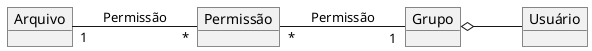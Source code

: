 @startuml mod01ima11
object "Permissão" as o1
object "Grupo" as o2
object "Usuário" as o3
object "Arquivo" as o4
left to right direction
o1"*" -- "1"o2: Permissão
o2 o-- o3
o4"1" -- "*"o1: Permissão
@enduml